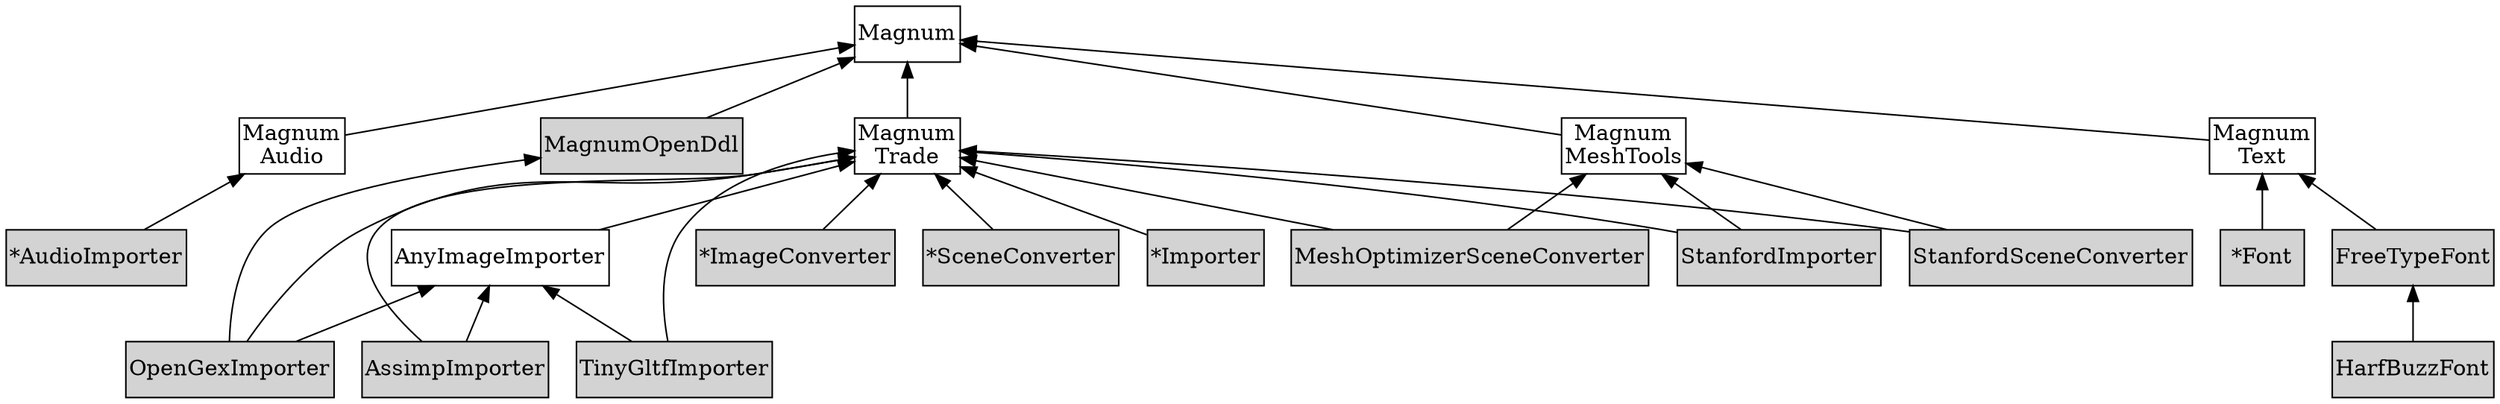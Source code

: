 /*
    This file is part of Magnum.

    Copyright © 2010, 2011, 2012, 2013, 2014, 2015, 2016, 2017, 2018, 2019,
                2020 Vladimír Vondruš <mosra@centrum.cz>

    Permission is hereby granted, free of charge, to any person obtaining a
    copy of this software and associated documentation files (the "Software"),
    to deal in the Software without restriction, including without limitation
    the rights to use, copy, modify, merge, publish, distribute, sublicense,
    and/or sell copies of the Software, and to permit persons to whom the
    Software is furnished to do so, subject to the following conditions:

    The above copyright notice and this permission notice shall be included
    in all copies or substantial portions of the Software.

    THE SOFTWARE IS PROVIDED "AS IS", WITHOUT WARRANTY OF ANY KIND, EXPRESS OR
    IMPLIED, INCLUDING BUT NOT LIMITED TO THE WARRANTIES OF MERCHANTABILITY,
    FITNESS FOR A PARTICULAR PURPOSE AND NONINFRINGEMENT. IN NO EVENT SHALL
    THE AUTHORS OR COPYRIGHT HOLDERS BE LIABLE FOR ANY CLAIM, DAMAGES OR OTHER
    LIABILITY, WHETHER IN AN ACTION OF CONTRACT, TORT OR OTHERWISE, ARISING
    FROM, OUT OF OR IN CONNECTION WITH THE SOFTWARE OR THE USE OR OTHER
    DEALINGS IN THE SOFTWARE.
*/

digraph "Magnum Plugins dependency order" {
    rankdir=BT
    ranksep=0.5
    node [style=filled shape=rect margin="0.03,0.03"]

    Magnum [style=solid class="m-info"]
    MagnumAudio [style=solid label="Magnum\nAudio" class="m-info"]
    MagnumMeshTools [style=solid label="Magnum\nMeshTools" class="m-info"]
    MagnumText [style=solid label="Magnum\nText" class="m-info"]
    MagnumTrade [style=solid label="Magnum\nTrade" class="m-info"]

    {rank=same MagnumAudio MagnumMeshTools MagnumText MagnumTrade}

    AnyImageImporter [style=solid class="m-success"]

    MagnumOpenDdl [class="m-info"]

    AudioImporter [label="*AudioImporter" class="m-success"]
    ImageConverter [label="*ImageConverter" class="m-success"]
    SceneConverter [label="*SceneConverter" class="m-success"]
    Importer [label="*Importer" class="m-success"]
    Font [label="*Font" class="m-success"]

    AssimpImporter [class="m-success"]
    FreeTypeFont [class="m-success"]
    HarfBuzzFont [class="m-success"]
    OpenGexImporter [class="m-success"]
    TinyGltfImporter [class="m-success"]

    MagnumAudio -> Magnum [class="m-info"]
    MagnumMeshTools -> Magnum [class="m-info"]
    MagnumText -> Magnum [class="m-info"]
    MagnumTrade -> Magnum [class="m-info"]

    AnyImageImporter -> MagnumTrade [class="m-success"]

    MagnumOpenDdl -> Magnum

    AudioImporter -> MagnumAudio
    ImageConverter -> MagnumTrade
    SceneConverter -> MagnumTrade
    Importer -> MagnumTrade
    Font -> MagnumText

    AssimpImporter -> MagnumTrade
    AssimpImporter -> AnyImageImporter
    FreeTypeFont -> MagnumText
    HarfBuzzFont -> FreeTypeFont
    MeshOptimizerSceneConverter -> MagnumTrade
    MeshOptimizerSceneConverter -> MagnumMeshTools
    OpenGexImporter -> MagnumTrade
    OpenGexImporter -> AnyImageImporter
    OpenGexImporter -> MagnumOpenDdl
    StanfordImporter -> MagnumTrade
    StanfordImporter -> MagnumMeshTools
    StanfordSceneConverter -> MagnumTrade
    StanfordSceneConverter -> MagnumMeshTools
    TinyGltfImporter -> MagnumTrade
    TinyGltfImporter -> AnyImageImporter
}
